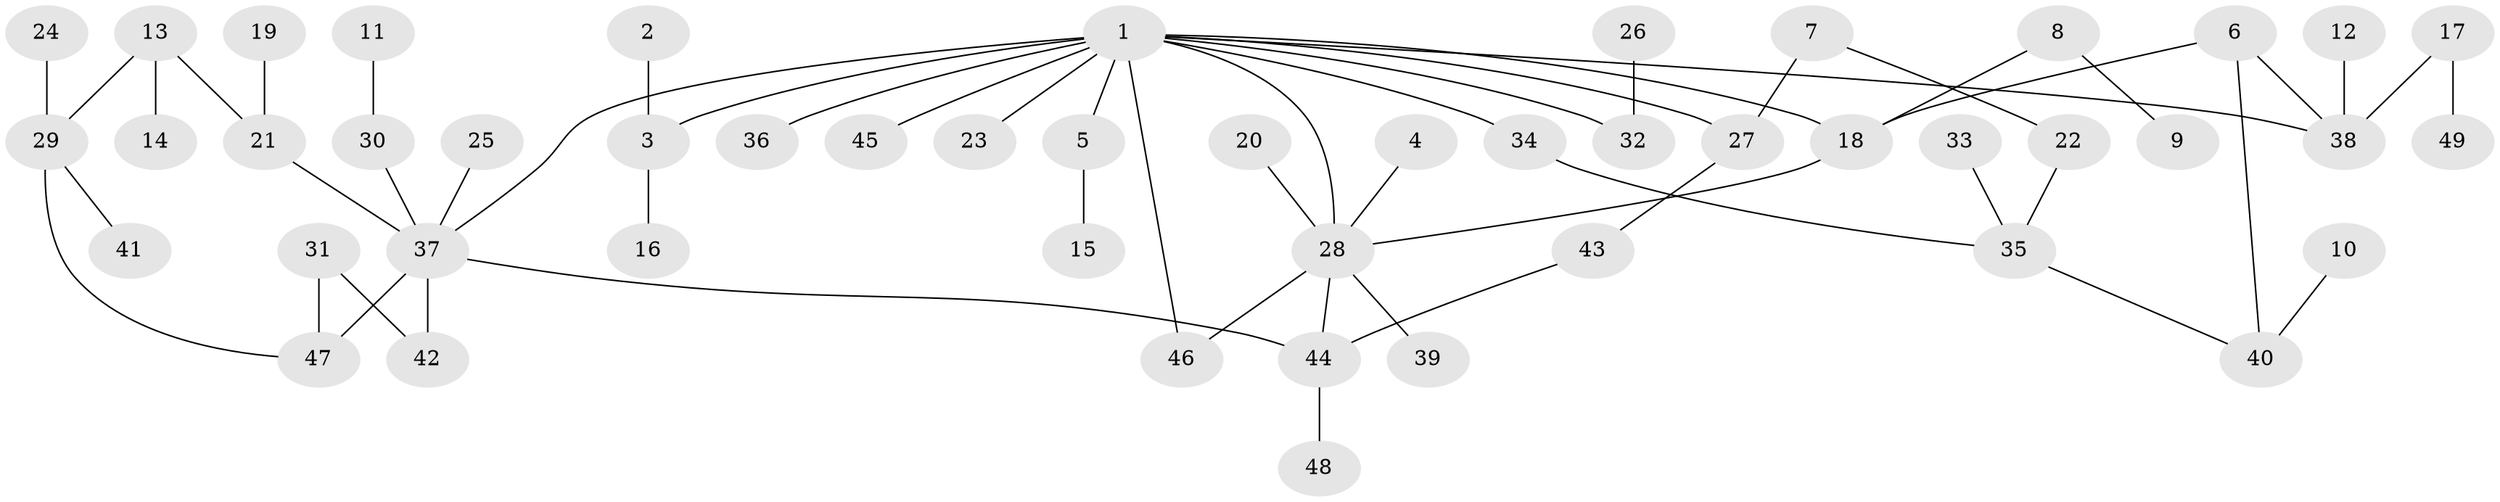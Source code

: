 // original degree distribution, {7: 0.01020408163265306, 6: 0.02040816326530612, 5: 0.061224489795918366, 3: 0.1326530612244898, 2: 0.29591836734693877, 4: 0.07142857142857142, 1: 0.40816326530612246}
// Generated by graph-tools (version 1.1) at 2025/25/03/09/25 03:25:28]
// undirected, 49 vertices, 57 edges
graph export_dot {
graph [start="1"]
  node [color=gray90,style=filled];
  1;
  2;
  3;
  4;
  5;
  6;
  7;
  8;
  9;
  10;
  11;
  12;
  13;
  14;
  15;
  16;
  17;
  18;
  19;
  20;
  21;
  22;
  23;
  24;
  25;
  26;
  27;
  28;
  29;
  30;
  31;
  32;
  33;
  34;
  35;
  36;
  37;
  38;
  39;
  40;
  41;
  42;
  43;
  44;
  45;
  46;
  47;
  48;
  49;
  1 -- 3 [weight=1.0];
  1 -- 5 [weight=1.0];
  1 -- 18 [weight=1.0];
  1 -- 23 [weight=1.0];
  1 -- 27 [weight=1.0];
  1 -- 28 [weight=1.0];
  1 -- 32 [weight=1.0];
  1 -- 34 [weight=1.0];
  1 -- 36 [weight=1.0];
  1 -- 37 [weight=1.0];
  1 -- 38 [weight=1.0];
  1 -- 45 [weight=2.0];
  1 -- 46 [weight=1.0];
  2 -- 3 [weight=1.0];
  3 -- 16 [weight=1.0];
  4 -- 28 [weight=1.0];
  5 -- 15 [weight=1.0];
  6 -- 18 [weight=1.0];
  6 -- 38 [weight=1.0];
  6 -- 40 [weight=1.0];
  7 -- 22 [weight=1.0];
  7 -- 27 [weight=1.0];
  8 -- 9 [weight=1.0];
  8 -- 18 [weight=1.0];
  10 -- 40 [weight=1.0];
  11 -- 30 [weight=1.0];
  12 -- 38 [weight=1.0];
  13 -- 14 [weight=1.0];
  13 -- 21 [weight=1.0];
  13 -- 29 [weight=1.0];
  17 -- 38 [weight=1.0];
  17 -- 49 [weight=1.0];
  18 -- 28 [weight=1.0];
  19 -- 21 [weight=1.0];
  20 -- 28 [weight=1.0];
  21 -- 37 [weight=1.0];
  22 -- 35 [weight=1.0];
  24 -- 29 [weight=1.0];
  25 -- 37 [weight=1.0];
  26 -- 32 [weight=1.0];
  27 -- 43 [weight=1.0];
  28 -- 39 [weight=1.0];
  28 -- 44 [weight=1.0];
  28 -- 46 [weight=1.0];
  29 -- 41 [weight=1.0];
  29 -- 47 [weight=1.0];
  30 -- 37 [weight=1.0];
  31 -- 42 [weight=1.0];
  31 -- 47 [weight=1.0];
  33 -- 35 [weight=1.0];
  34 -- 35 [weight=1.0];
  35 -- 40 [weight=1.0];
  37 -- 42 [weight=1.0];
  37 -- 44 [weight=1.0];
  37 -- 47 [weight=1.0];
  43 -- 44 [weight=1.0];
  44 -- 48 [weight=1.0];
}
